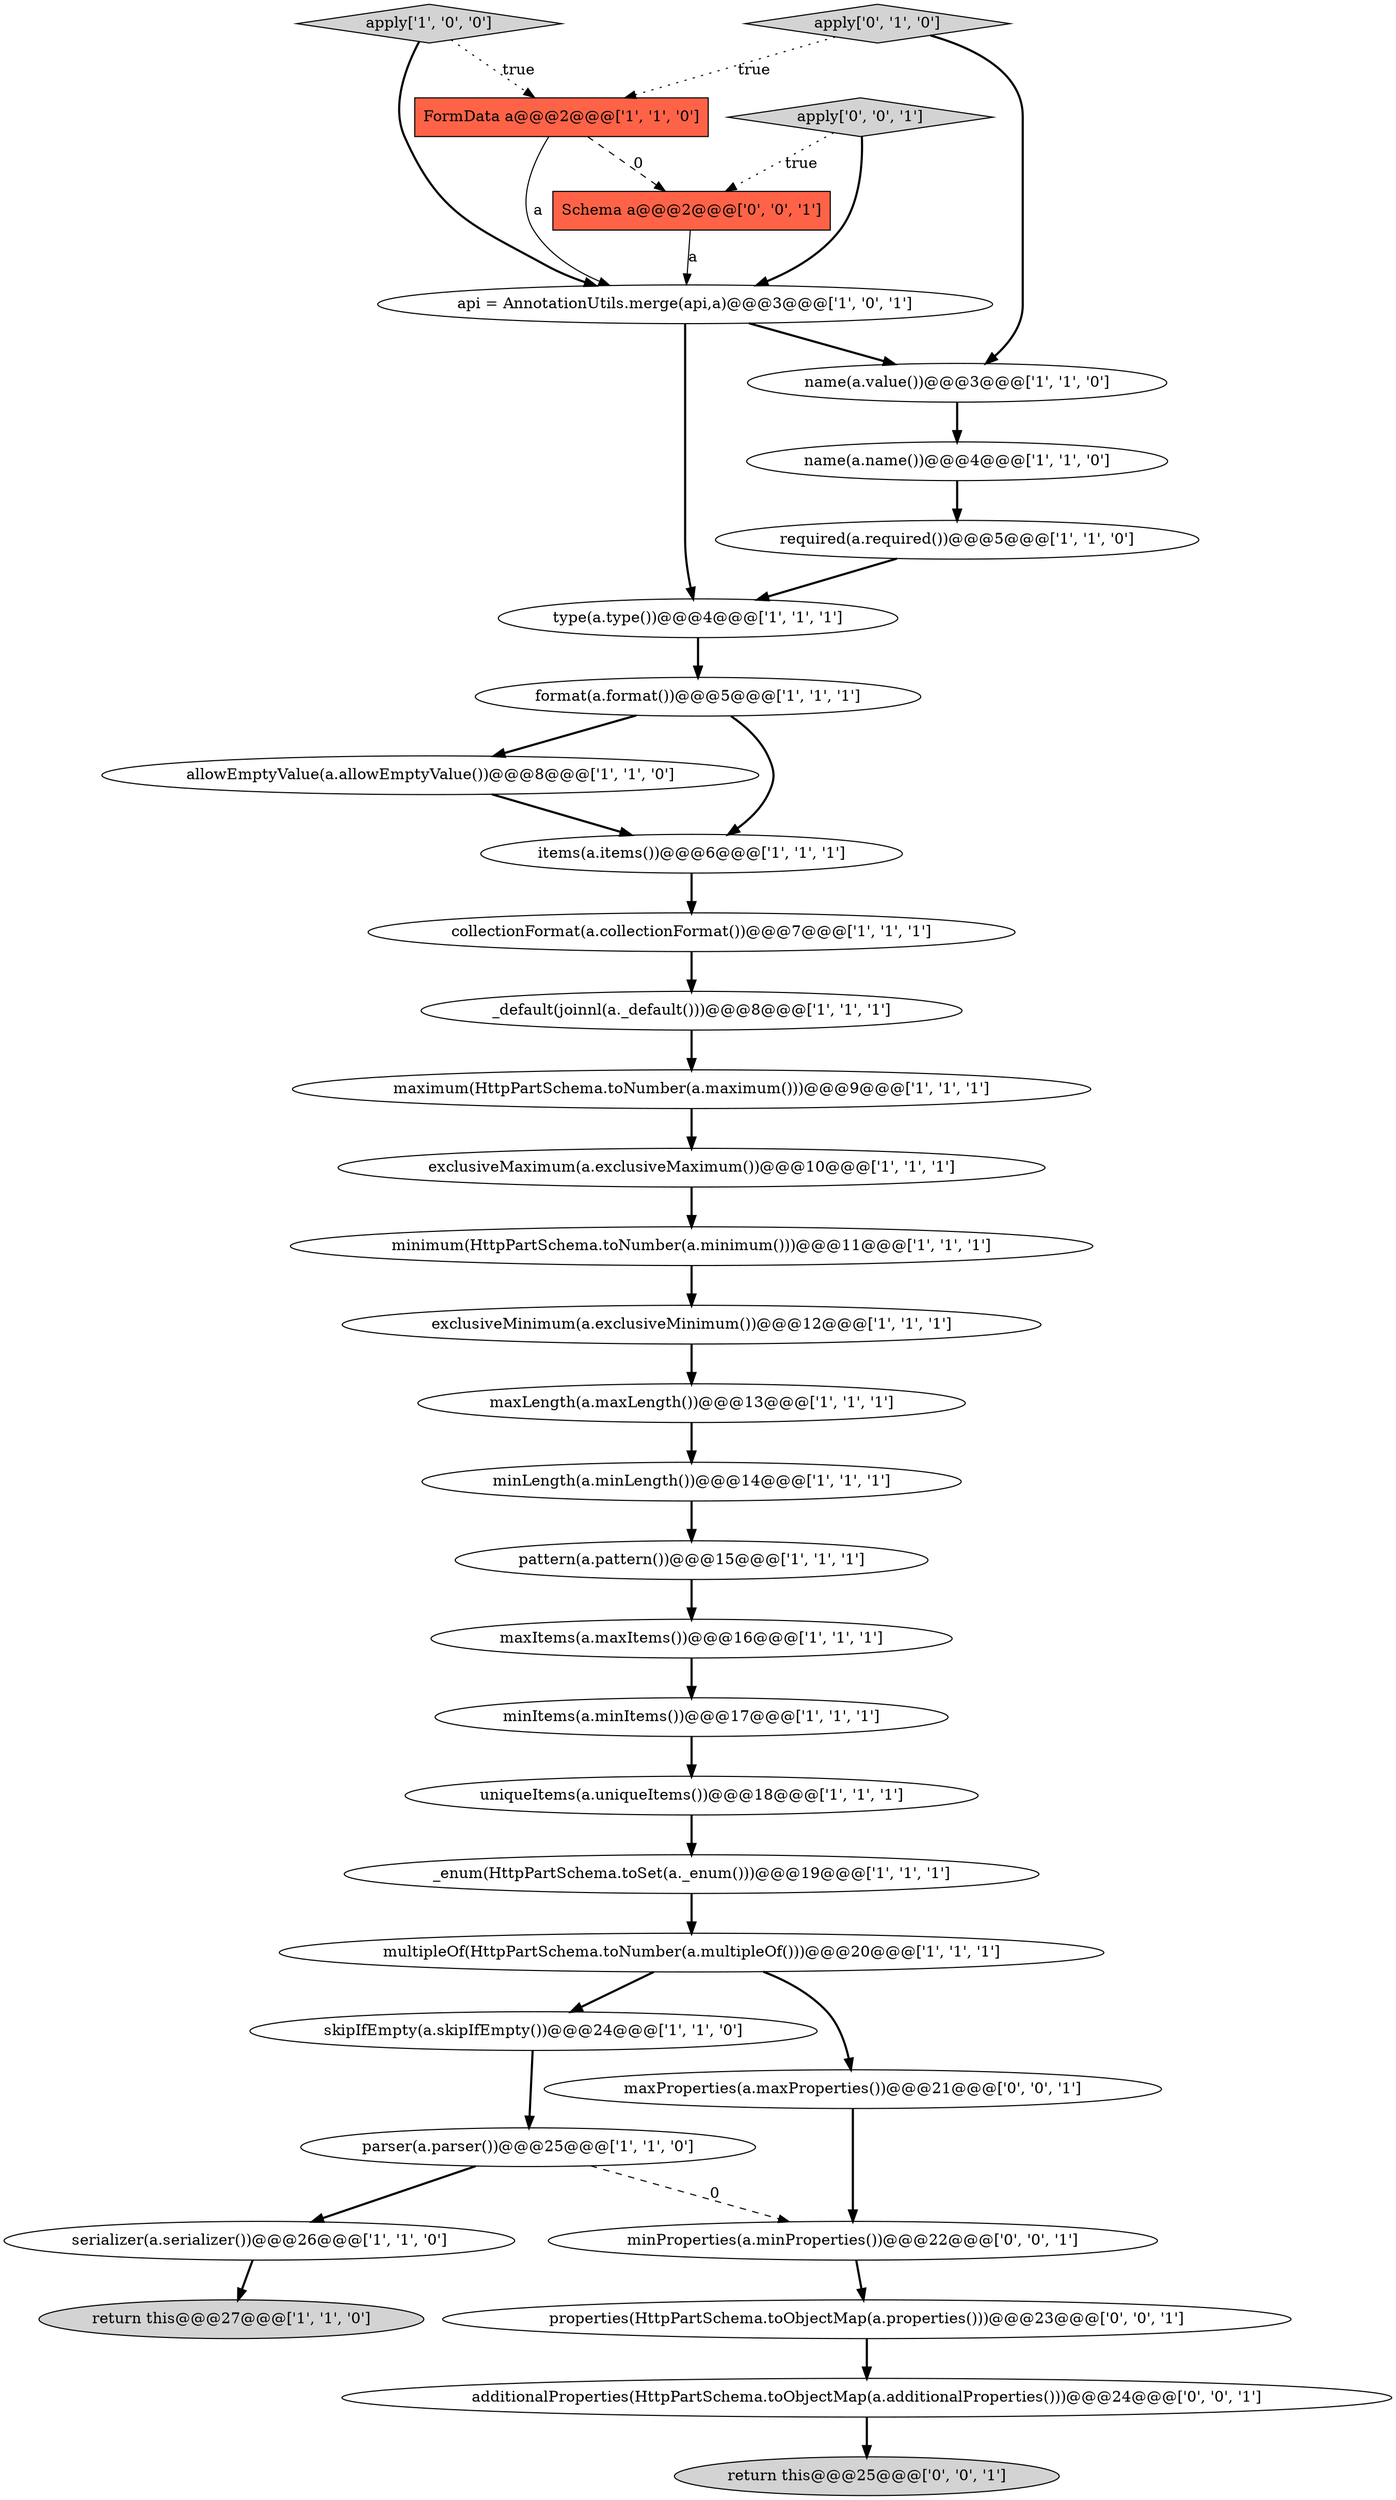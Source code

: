 digraph {
4 [style = filled, label = "return this@@@27@@@['1', '1', '0']", fillcolor = lightgray, shape = ellipse image = "AAA0AAABBB1BBB"];
28 [style = filled, label = "apply['0', '1', '0']", fillcolor = lightgray, shape = diamond image = "AAA0AAABBB2BBB"];
12 [style = filled, label = "apply['1', '0', '0']", fillcolor = lightgray, shape = diamond image = "AAA0AAABBB1BBB"];
16 [style = filled, label = "pattern(a.pattern())@@@15@@@['1', '1', '1']", fillcolor = white, shape = ellipse image = "AAA0AAABBB1BBB"];
25 [style = filled, label = "exclusiveMaximum(a.exclusiveMaximum())@@@10@@@['1', '1', '1']", fillcolor = white, shape = ellipse image = "AAA0AAABBB1BBB"];
7 [style = filled, label = "minItems(a.minItems())@@@17@@@['1', '1', '1']", fillcolor = white, shape = ellipse image = "AAA0AAABBB1BBB"];
18 [style = filled, label = "api = AnnotationUtils.merge(api,a)@@@3@@@['1', '0', '1']", fillcolor = white, shape = ellipse image = "AAA0AAABBB1BBB"];
21 [style = filled, label = "exclusiveMinimum(a.exclusiveMinimum())@@@12@@@['1', '1', '1']", fillcolor = white, shape = ellipse image = "AAA0AAABBB1BBB"];
10 [style = filled, label = "_enum(HttpPartSchema.toSet(a._enum()))@@@19@@@['1', '1', '1']", fillcolor = white, shape = ellipse image = "AAA0AAABBB1BBB"];
30 [style = filled, label = "Schema a@@@2@@@['0', '0', '1']", fillcolor = tomato, shape = box image = "AAA0AAABBB3BBB"];
19 [style = filled, label = "maxItems(a.maxItems())@@@16@@@['1', '1', '1']", fillcolor = white, shape = ellipse image = "AAA0AAABBB1BBB"];
34 [style = filled, label = "maxProperties(a.maxProperties())@@@21@@@['0', '0', '1']", fillcolor = white, shape = ellipse image = "AAA0AAABBB3BBB"];
29 [style = filled, label = "properties(HttpPartSchema.toObjectMap(a.properties()))@@@23@@@['0', '0', '1']", fillcolor = white, shape = ellipse image = "AAA0AAABBB3BBB"];
6 [style = filled, label = "maxLength(a.maxLength())@@@13@@@['1', '1', '1']", fillcolor = white, shape = ellipse image = "AAA0AAABBB1BBB"];
9 [style = filled, label = "required(a.required())@@@5@@@['1', '1', '0']", fillcolor = white, shape = ellipse image = "AAA0AAABBB1BBB"];
11 [style = filled, label = "minLength(a.minLength())@@@14@@@['1', '1', '1']", fillcolor = white, shape = ellipse image = "AAA0AAABBB1BBB"];
14 [style = filled, label = "maximum(HttpPartSchema.toNumber(a.maximum()))@@@9@@@['1', '1', '1']", fillcolor = white, shape = ellipse image = "AAA0AAABBB1BBB"];
17 [style = filled, label = "minimum(HttpPartSchema.toNumber(a.minimum()))@@@11@@@['1', '1', '1']", fillcolor = white, shape = ellipse image = "AAA0AAABBB1BBB"];
32 [style = filled, label = "additionalProperties(HttpPartSchema.toObjectMap(a.additionalProperties()))@@@24@@@['0', '0', '1']", fillcolor = white, shape = ellipse image = "AAA0AAABBB3BBB"];
2 [style = filled, label = "allowEmptyValue(a.allowEmptyValue())@@@8@@@['1', '1', '0']", fillcolor = white, shape = ellipse image = "AAA0AAABBB1BBB"];
5 [style = filled, label = "multipleOf(HttpPartSchema.toNumber(a.multipleOf()))@@@20@@@['1', '1', '1']", fillcolor = white, shape = ellipse image = "AAA0AAABBB1BBB"];
20 [style = filled, label = "collectionFormat(a.collectionFormat())@@@7@@@['1', '1', '1']", fillcolor = white, shape = ellipse image = "AAA0AAABBB1BBB"];
8 [style = filled, label = "_default(joinnl(a._default()))@@@8@@@['1', '1', '1']", fillcolor = white, shape = ellipse image = "AAA0AAABBB1BBB"];
27 [style = filled, label = "name(a.name())@@@4@@@['1', '1', '0']", fillcolor = white, shape = ellipse image = "AAA0AAABBB1BBB"];
3 [style = filled, label = "format(a.format())@@@5@@@['1', '1', '1']", fillcolor = white, shape = ellipse image = "AAA0AAABBB1BBB"];
35 [style = filled, label = "minProperties(a.minProperties())@@@22@@@['0', '0', '1']", fillcolor = white, shape = ellipse image = "AAA0AAABBB3BBB"];
24 [style = filled, label = "uniqueItems(a.uniqueItems())@@@18@@@['1', '1', '1']", fillcolor = white, shape = ellipse image = "AAA0AAABBB1BBB"];
22 [style = filled, label = "skipIfEmpty(a.skipIfEmpty())@@@24@@@['1', '1', '0']", fillcolor = white, shape = ellipse image = "AAA0AAABBB1BBB"];
15 [style = filled, label = "type(a.type())@@@4@@@['1', '1', '1']", fillcolor = white, shape = ellipse image = "AAA0AAABBB1BBB"];
1 [style = filled, label = "serializer(a.serializer())@@@26@@@['1', '1', '0']", fillcolor = white, shape = ellipse image = "AAA0AAABBB1BBB"];
23 [style = filled, label = "FormData a@@@2@@@['1', '1', '0']", fillcolor = tomato, shape = box image = "AAA0AAABBB1BBB"];
26 [style = filled, label = "name(a.value())@@@3@@@['1', '1', '0']", fillcolor = white, shape = ellipse image = "AAA0AAABBB1BBB"];
33 [style = filled, label = "apply['0', '0', '1']", fillcolor = lightgray, shape = diamond image = "AAA0AAABBB3BBB"];
31 [style = filled, label = "return this@@@25@@@['0', '0', '1']", fillcolor = lightgray, shape = ellipse image = "AAA0AAABBB3BBB"];
13 [style = filled, label = "items(a.items())@@@6@@@['1', '1', '1']", fillcolor = white, shape = ellipse image = "AAA0AAABBB1BBB"];
0 [style = filled, label = "parser(a.parser())@@@25@@@['1', '1', '0']", fillcolor = white, shape = ellipse image = "AAA0AAABBB1BBB"];
24->10 [style = bold, label=""];
11->16 [style = bold, label=""];
1->4 [style = bold, label=""];
14->25 [style = bold, label=""];
35->29 [style = bold, label=""];
12->23 [style = dotted, label="true"];
21->6 [style = bold, label=""];
30->18 [style = solid, label="a"];
27->9 [style = bold, label=""];
18->26 [style = bold, label=""];
18->15 [style = bold, label=""];
8->14 [style = bold, label=""];
28->26 [style = bold, label=""];
16->19 [style = bold, label=""];
15->3 [style = bold, label=""];
25->17 [style = bold, label=""];
33->30 [style = dotted, label="true"];
2->13 [style = bold, label=""];
5->34 [style = bold, label=""];
26->27 [style = bold, label=""];
7->24 [style = bold, label=""];
20->8 [style = bold, label=""];
10->5 [style = bold, label=""];
22->0 [style = bold, label=""];
3->2 [style = bold, label=""];
33->18 [style = bold, label=""];
9->15 [style = bold, label=""];
0->1 [style = bold, label=""];
29->32 [style = bold, label=""];
6->11 [style = bold, label=""];
12->18 [style = bold, label=""];
23->30 [style = dashed, label="0"];
23->18 [style = solid, label="a"];
3->13 [style = bold, label=""];
28->23 [style = dotted, label="true"];
34->35 [style = bold, label=""];
0->35 [style = dashed, label="0"];
5->22 [style = bold, label=""];
17->21 [style = bold, label=""];
19->7 [style = bold, label=""];
32->31 [style = bold, label=""];
13->20 [style = bold, label=""];
}
